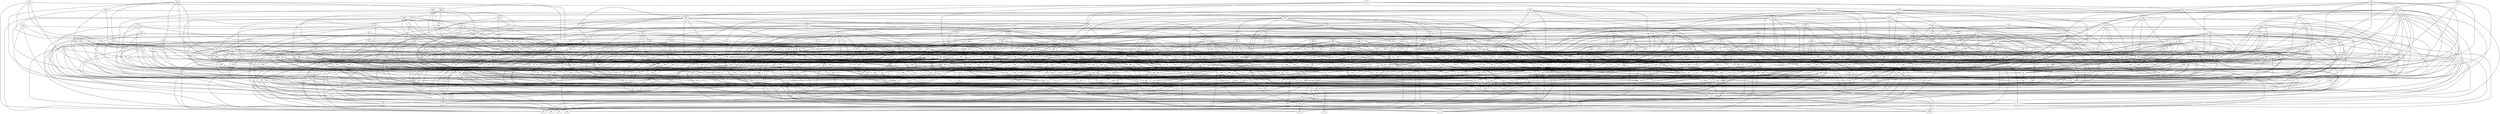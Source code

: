 /* Created by igraph 0.7.0 */
graph {
  0;
  1;
  2;
  3;
  4;
  5;
  6;
  7;
  8;
  9;
  10;
  11;
  12;
  13;
  14;
  15;
  16;
  17;
  18;
  19;
  20;
  21;
  22;
  23;
  24;
  25;
  26;
  27;
  28;
  29;
  30;
  31;
  32;
  33;
  34;
  35;
  36;
  37;
  38;
  39;
  40;
  41;
  42;
  43;
  44;
  45;
  46;
  47;
  48;
  49;
  50;
  51;
  52;
  53;
  54;
  55;
  56;
  57;
  58;
  59;
  60;
  61;
  62;
  63;
  64;
  65;
  66;
  67;
  68;
  69;
  70;
  71;
  72;
  73;
  74;
  75;
  76;
  77;
  78;
  79;
  80;
  81;
  82;
  83;
  84;
  85;
  86;
  87;
  88;
  89;
  90;
  91;
  92;
  93;
  94;
  95;
  96;
  97;
  98;
  99;
  100;
  101;
  102;
  103;
  104;
  105;
  106;
  107;
  108;
  109;
  110;
  111;
  112;
  113;
  114;
  115;
  116;
  117;
  118;
  119;
  120;
  121;
  122;
  123;
  124;
  125;
  126;
  127;
  128;
  129;
  130;
  131;
  132;
  133;
  134;
  135;
  136;
  137;
  138;
  139;
  140;
  141;
  142;
  143;
  144;
  145;
  146;
  147;
  148;
  149;
  150;
  151;
  152;
  153;
  154;
  155;
  156;
  157;
  158;
  159;
  160;
  161;
  162;
  163;
  164;
  165;
  166;
  167;
  168;
  169;
  170;
  171;
  172;
  173;
  174;
  175;
  176;
  177;
  178;
  179;
  180;
  181;
  182;
  183;
  184;
  185;
  186;
  187;
  188;
  189;
  190;
  191;
  192;
  193;
  194;
  195;
  196;
  197;
  198;
  199;
  200;
  201;
  202;
  203;
  204;
  205;
  206;
  207;
  208;
  209;
  210;
  211;
  212;
  213;
  214;
  215;
  216;
  217;
  218;
  219;
  220;
  221;
  222;
  223;
  224;
  225;
  226;
  227;
  228;
  229;
  230;
  231;
  232;
  233;
  234;
  235;
  236;
  237;
  238;
  239;
  240;
  241;
  242;
  243;
  244;
  245;
  246;
  247;
  248;
  249;
  250;
  251;
  252;
  253;
  254;
  255;
  256;
  257;
  258;
  259;
  260;
  261;
  262;
  263;
  264;
  265;
  266;
  267;
  268;
  269;
  270;
  271;
  272;
  273;
  274;
  275;
  276;
  277;
  278;
  279;
  280;
  281;
  282;
  283;
  284;
  285;
  286;
  287;
  288;
  289;
  290;
  291;
  292;
  293;
  294;
  295;
  296;
  297;
  298;
  299;
  300;
  301;
  302;
  303;
  304;
  305;
  306;
  307;
  308;
  309;
  310;
  311;
  312;
  313;
  314;
  315;
  316;
  317;
  318;
  319;
  320;
  321;
  322;
  323;
  324;
  325;
  326;
  327;
  328;
  329;
  330;
  331;
  332;
  333;
  334;
  335;
  336;
  337;
  338;
  339;
  340;
  341;
  342;
  343;
  344;
  345;
  346;
  347;
  348;
  349;
  350;
  351;
  352;
  353;
  354;
  355;
  356;
  357;
  358;
  359;
  360;
  361;
  362;
  363;
  364;
  365;
  366;
  367;
  368;
  369;
  370;
  371;
  372;
  373;
  374;
  375;
  376;
  377;
  378;
  379;
  380;
  381;
  382;
  383;
  384;
  385;
  386;
  387;
  388;
  389;
  390;
  391;
  392;
  393;
  394;
  395;
  396;
  397;
  398;
  399;
  400;
  401;
  402;
  403;
  404;
  405;
  406;
  407;
  408;
  409;
  410;
  411;
  412;
  413;
  414;
  415;
  416;
  417;
  418;
  419;
  420;
  421;
  422;
  423;
  424;
  425;
  426;
  427;
  428;
  429;
  430;
  431;
  432;
  433;
  434;
  435;
  436;
  437;
  438;
  439;
  440;
  441;
  442;
  443;
  444;
  445;
  446;
  447;
  448;
  449;
  450;
  451;
  452;
  453;
  454;
  455;
  456;
  457;
  458;
  459;
  460;
  461;
  462;
  463;
  464;
  465;
  466;
  467;
  468;
  469;
  470;
  471;
  472;
  473;
  474;
  475;
  476;
  477;
  478;
  479;
  480;
  481;
  482;
  483;
  484;
  485;
  486;
  487;
  488;
  489;
  490;
  491;
  492;
  493;
  494;
  495;
  496;
  497;
  498;
  499;

  38 -- 0;
  82 -- 0;
  114 -- 0;
  133 -- 0;
  161 -- 0;
  224 -- 0;
  284 -- 0;
  295 -- 0;
  304 -- 0;
  62 -- 1;
  174 -- 1;
  241 -- 1;
  283 -- 1;
  333 -- 1;
  370 -- 1;
  73 -- 2;
  242 -- 2;
  302 -- 2;
  381 -- 2;
  383 -- 2;
  458 -- 2;
  480 -- 2;
  492 -- 2;
  8 -- 3;
  87 -- 3;
  223 -- 3;
  230 -- 3;
  387 -- 3;
  454 -- 3;
  483 -- 3;
  188 -- 4;
  222 -- 4;
  377 -- 4;
  417 -- 4;
  449 -- 4;
  96 -- 5;
  221 -- 5;
  253 -- 5;
  272 -- 5;
  320 -- 5;
  343 -- 5;
  498 -- 5;
  148 -- 6;
  336 -- 6;
  375 -- 6;
  396 -- 6;
  433 -- 6;
  463 -- 6;
  235 -- 7;
  304 -- 7;
  391 -- 7;
  399 -- 7;
  23 -- 8;
  28 -- 8;
  45 -- 8;
  132 -- 8;
  154 -- 8;
  170 -- 8;
  234 -- 8;
  333 -- 8;
  385 -- 8;
  390 -- 8;
  245 -- 9;
  396 -- 9;
  69 -- 10;
  234 -- 10;
  303 -- 10;
  315 -- 10;
  450 -- 10;
  243 -- 11;
  269 -- 11;
  276 -- 11;
  326 -- 11;
  350 -- 11;
  104 -- 12;
  240 -- 12;
  255 -- 12;
  281 -- 12;
  361 -- 12;
  418 -- 12;
  15 -- 13;
  97 -- 13;
  101 -- 13;
  123 -- 13;
  303 -- 13;
  401 -- 13;
  490 -- 13;
  87 -- 14;
  101 -- 14;
  164 -- 14;
  355 -- 14;
  390 -- 14;
  413 -- 14;
  449 -- 14;
  469 -- 14;
  499 -- 14;
  31 -- 15;
  45 -- 15;
  184 -- 15;
  264 -- 15;
  308 -- 15;
  319 -- 15;
  391 -- 15;
  443 -- 15;
  496 -- 15;
  132 -- 16;
  154 -- 16;
  278 -- 16;
  383 -- 16;
  393 -- 16;
  470 -- 16;
  20 -- 17;
  280 -- 17;
  301 -- 17;
  341 -- 17;
  439 -- 17;
  115 -- 18;
  184 -- 18;
  201 -- 18;
  283 -- 18;
  297 -- 18;
  460 -- 18;
  471 -- 18;
  83 -- 19;
  87 -- 19;
  146 -- 19;
  303 -- 19;
  367 -- 19;
  377 -- 19;
  42 -- 20;
  165 -- 20;
  170 -- 20;
  216 -- 20;
  261 -- 20;
  275 -- 20;
  276 -- 20;
  265 -- 21;
  325 -- 21;
  326 -- 21;
  71 -- 22;
  74 -- 22;
  297 -- 22;
  37 -- 23;
  107 -- 23;
  209 -- 23;
  319 -- 23;
  321 -- 23;
  370 -- 23;
  375 -- 23;
  377 -- 23;
  69 -- 24;
  204 -- 24;
  341 -- 24;
  119 -- 25;
  194 -- 25;
  255 -- 25;
  312 -- 25;
  122 -- 26;
  135 -- 26;
  239 -- 26;
  299 -- 26;
  342 -- 26;
  403 -- 26;
  71 -- 27;
  125 -- 27;
  306 -- 27;
  365 -- 27;
  380 -- 27;
  477 -- 27;
  209 -- 28;
  281 -- 28;
  98 -- 29;
  269 -- 29;
  360 -- 29;
  265 -- 30;
  349 -- 30;
  354 -- 30;
  458 -- 30;
  499 -- 30;
  87 -- 31;
  169 -- 31;
  248 -- 31;
  308 -- 31;
  374 -- 31;
  430 -- 31;
  111 -- 32;
  113 -- 32;
  200 -- 32;
  267 -- 32;
  370 -- 32;
  410 -- 32;
  445 -- 32;
  453 -- 32;
  71 -- 33;
  99 -- 33;
  127 -- 33;
  346 -- 33;
  463 -- 33;
  464 -- 33;
  118 -- 34;
  125 -- 34;
  176 -- 34;
  255 -- 34;
  328 -- 34;
  474 -- 34;
  482 -- 34;
  123 -- 35;
  134 -- 35;
  353 -- 35;
  355 -- 35;
  451 -- 35;
  124 -- 36;
  218 -- 36;
  312 -- 36;
  375 -- 36;
  77 -- 37;
  191 -- 37;
  252 -- 37;
  280 -- 37;
  43 -- 38;
  128 -- 38;
  141 -- 38;
  238 -- 38;
  299 -- 38;
  309 -- 38;
  384 -- 38;
  52 -- 39;
  55 -- 39;
  58 -- 39;
  85 -- 39;
  126 -- 39;
  165 -- 39;
  233 -- 39;
  305 -- 39;
  439 -- 39;
  87 -- 40;
  183 -- 40;
  243 -- 40;
  281 -- 40;
  314 -- 40;
  367 -- 40;
  370 -- 40;
  450 -- 40;
  463 -- 40;
  110 -- 41;
  189 -- 41;
  340 -- 41;
  424 -- 41;
  494 -- 41;
  221 -- 42;
  228 -- 42;
  229 -- 42;
  285 -- 42;
  327 -- 42;
  417 -- 42;
  54 -- 43;
  224 -- 43;
  370 -- 43;
  416 -- 43;
  96 -- 44;
  119 -- 44;
  127 -- 44;
  163 -- 44;
  228 -- 44;
  234 -- 44;
  314 -- 44;
  325 -- 44;
  388 -- 44;
  427 -- 44;
  476 -- 44;
  188 -- 45;
  293 -- 45;
  327 -- 45;
  357 -- 45;
  385 -- 45;
  439 -- 45;
  341 -- 46;
  150 -- 47;
  135 -- 48;
  164 -- 48;
  225 -- 48;
  248 -- 48;
  414 -- 48;
  101 -- 49;
  119 -- 49;
  357 -- 49;
  369 -- 49;
  385 -- 49;
  391 -- 49;
  176 -- 50;
  256 -- 50;
  265 -- 50;
  142 -- 51;
  185 -- 51;
  217 -- 51;
  228 -- 51;
  254 -- 51;
  481 -- 51;
  74 -- 52;
  134 -- 52;
  145 -- 52;
  176 -- 52;
  232 -- 52;
  357 -- 52;
  360 -- 52;
  385 -- 52;
  427 -- 52;
  469 -- 52;
  266 -- 53;
  269 -- 53;
  324 -- 53;
  432 -- 53;
  463 -- 53;
  55 -- 54;
  205 -- 54;
  211 -- 54;
  482 -- 54;
  499 -- 54;
  201 -- 55;
  221 -- 55;
  411 -- 55;
  416 -- 55;
  440 -- 55;
  468 -- 55;
  155 -- 56;
  220 -- 56;
  380 -- 56;
  489 -- 56;
  490 -- 56;
  139 -- 57;
  168 -- 57;
  194 -- 57;
  253 -- 57;
  358 -- 57;
  414 -- 57;
  455 -- 57;
  91 -- 58;
  158 -- 58;
  284 -- 58;
  371 -- 58;
  394 -- 58;
  459 -- 58;
  143 -- 59;
  154 -- 59;
  277 -- 59;
  62 -- 60;
  89 -- 60;
  326 -- 60;
  331 -- 60;
  376 -- 60;
  158 -- 61;
  484 -- 61;
  144 -- 62;
  276 -- 62;
  359 -- 62;
  389 -- 62;
  392 -- 62;
  248 -- 63;
  324 -- 63;
  343 -- 63;
  400 -- 63;
  237 -- 64;
  279 -- 64;
  294 -- 64;
  479 -- 64;
  114 -- 65;
  132 -- 65;
  231 -- 65;
  420 -- 65;
  93 -- 66;
  119 -- 66;
  152 -- 66;
  306 -- 66;
  407 -- 66;
  281 -- 67;
  323 -- 67;
  333 -- 67;
  373 -- 67;
  367 -- 68;
  498 -- 68;
  98 -- 69;
  104 -- 69;
  178 -- 69;
  215 -- 69;
  376 -- 69;
  434 -- 69;
  459 -- 69;
  497 -- 69;
  125 -- 70;
  243 -- 70;
  441 -- 70;
  126 -- 71;
  192 -- 71;
  209 -- 71;
  269 -- 71;
  327 -- 71;
  341 -- 71;
  433 -- 71;
  224 -- 72;
  250 -- 72;
  279 -- 72;
  311 -- 72;
  395 -- 72;
  469 -- 72;
  85 -- 73;
  146 -- 73;
  161 -- 73;
  103 -- 74;
  202 -- 74;
  220 -- 74;
  341 -- 74;
  495 -- 74;
  180 -- 75;
  351 -- 75;
  474 -- 75;
  208 -- 76;
  252 -- 76;
  300 -- 76;
  376 -- 76;
  379 -- 76;
  171 -- 77;
  275 -- 77;
  306 -- 77;
  372 -- 77;
  418 -- 77;
  114 -- 78;
  213 -- 78;
  285 -- 78;
  310 -- 78;
  361 -- 78;
  362 -- 78;
  364 -- 78;
  378 -- 78;
  414 -- 78;
  437 -- 78;
  113 -- 79;
  227 -- 79;
  249 -- 79;
  283 -- 79;
  365 -- 79;
  386 -- 79;
  401 -- 79;
  485 -- 79;
  184 -- 80;
  264 -- 80;
  276 -- 80;
  362 -- 80;
  375 -- 80;
  427 -- 80;
  458 -- 80;
  148 -- 81;
  138 -- 82;
  210 -- 82;
  349 -- 82;
  365 -- 82;
  463 -- 82;
  246 -- 83;
  313 -- 83;
  480 -- 83;
  489 -- 83;
  242 -- 84;
  378 -- 84;
  103 -- 85;
  159 -- 85;
  243 -- 85;
  265 -- 85;
  304 -- 85;
  311 -- 85;
  168 -- 86;
  180 -- 86;
  330 -- 86;
  350 -- 86;
  370 -- 86;
  385 -- 86;
  482 -- 86;
  499 -- 86;
  105 -- 87;
  295 -- 87;
  352 -- 87;
  402 -- 87;
  105 -- 88;
  255 -- 88;
  279 -- 88;
  430 -- 88;
  181 -- 89;
  188 -- 89;
  277 -- 89;
  283 -- 89;
  327 -- 89;
  364 -- 89;
  410 -- 89;
  437 -- 89;
  459 -- 89;
  165 -- 90;
  169 -- 90;
  238 -- 90;
  365 -- 90;
  142 -- 91;
  188 -- 91;
  321 -- 91;
  331 -- 91;
  339 -- 91;
  370 -- 91;
  444 -- 91;
  98 -- 92;
  185 -- 92;
  399 -- 92;
  410 -- 92;
  412 -- 92;
  461 -- 92;
  371 -- 93;
  485 -- 93;
  153 -- 94;
  157 -- 94;
  179 -- 94;
  273 -- 94;
  299 -- 94;
  365 -- 94;
  162 -- 95;
  176 -- 95;
  291 -- 95;
  382 -- 95;
  129 -- 96;
  252 -- 96;
  300 -- 96;
  306 -- 96;
  366 -- 96;
  486 -- 96;
  192 -- 97;
  438 -- 97;
  466 -- 97;
  147 -- 98;
  259 -- 98;
  402 -- 99;
  466 -- 99;
  471 -- 99;
  117 -- 100;
  130 -- 100;
  161 -- 100;
  261 -- 100;
  445 -- 100;
  174 -- 101;
  213 -- 101;
  328 -- 101;
  152 -- 102;
  183 -- 102;
  383 -- 102;
  410 -- 102;
  478 -- 102;
  138 -- 103;
  232 -- 103;
  252 -- 103;
  184 -- 104;
  202 -- 104;
  228 -- 104;
  300 -- 104;
  405 -- 104;
  123 -- 105;
  163 -- 105;
  208 -- 105;
  303 -- 105;
  329 -- 105;
  119 -- 106;
  196 -- 106;
  210 -- 106;
  329 -- 106;
  397 -- 106;
  459 -- 106;
  139 -- 107;
  219 -- 107;
  232 -- 107;
  235 -- 107;
  265 -- 107;
  327 -- 107;
  388 -- 107;
  456 -- 107;
  465 -- 107;
  491 -- 107;
  253 -- 108;
  374 -- 108;
  378 -- 108;
  493 -- 108;
  130 -- 109;
  142 -- 109;
  172 -- 109;
  276 -- 109;
  461 -- 109;
  488 -- 109;
  141 -- 110;
  179 -- 110;
  280 -- 110;
  299 -- 110;
  345 -- 110;
  146 -- 111;
  214 -- 111;
  224 -- 111;
  465 -- 111;
  477 -- 111;
  120 -- 112;
  376 -- 112;
  471 -- 112;
  197 -- 113;
  235 -- 113;
  378 -- 113;
  440 -- 113;
  127 -- 114;
  137 -- 114;
  315 -- 114;
  464 -- 114;
  225 -- 115;
  226 -- 115;
  257 -- 115;
  306 -- 115;
  325 -- 115;
  489 -- 115;
  357 -- 116;
  140 -- 117;
  236 -- 117;
  283 -- 117;
  321 -- 117;
  133 -- 118;
  161 -- 118;
  429 -- 118;
  441 -- 118;
  161 -- 119;
  173 -- 119;
  193 -- 119;
  200 -- 119;
  320 -- 119;
  358 -- 119;
  437 -- 120;
  226 -- 121;
  232 -- 121;
  236 -- 121;
  295 -- 121;
  432 -- 121;
  442 -- 121;
  443 -- 121;
  188 -- 122;
  303 -- 122;
  344 -- 122;
  358 -- 122;
  253 -- 123;
  376 -- 123;
  412 -- 123;
  203 -- 124;
  338 -- 124;
  350 -- 124;
  495 -- 124;
  139 -- 125;
  190 -- 125;
  199 -- 125;
  276 -- 125;
  348 -- 125;
  429 -- 125;
  477 -- 125;
  232 -- 126;
  318 -- 126;
  389 -- 126;
  392 -- 126;
  430 -- 126;
  437 -- 126;
  480 -- 126;
  333 -- 127;
  388 -- 127;
  249 -- 128;
  364 -- 128;
  443 -- 128;
  491 -- 128;
  136 -- 129;
  146 -- 129;
  149 -- 129;
  176 -- 129;
  337 -- 129;
  448 -- 129;
  210 -- 130;
  350 -- 130;
  395 -- 130;
  311 -- 131;
  370 -- 131;
  147 -- 132;
  186 -- 132;
  268 -- 132;
  278 -- 132;
  416 -- 132;
  421 -- 132;
  152 -- 133;
  220 -- 133;
  333 -- 133;
  405 -- 133;
  428 -- 133;
  215 -- 134;
  293 -- 134;
  340 -- 134;
  409 -- 134;
  195 -- 135;
  197 -- 135;
  269 -- 135;
  301 -- 135;
  311 -- 135;
  318 -- 135;
  325 -- 135;
  492 -- 135;
  267 -- 136;
  336 -- 136;
  151 -- 137;
  179 -- 137;
  294 -- 137;
  419 -- 137;
  210 -- 138;
  364 -- 138;
  404 -- 138;
  437 -- 138;
  272 -- 139;
  276 -- 139;
  337 -- 139;
  402 -- 139;
  447 -- 139;
  461 -- 139;
  259 -- 140;
  154 -- 141;
  243 -- 141;
  278 -- 141;
  341 -- 141;
  371 -- 141;
  419 -- 141;
  459 -- 141;
  465 -- 141;
  485 -- 141;
  394 -- 142;
  380 -- 143;
  435 -- 143;
  188 -- 144;
  226 -- 144;
  259 -- 144;
  313 -- 144;
  338 -- 144;
  364 -- 144;
  480 -- 144;
  172 -- 145;
  218 -- 145;
  258 -- 145;
  327 -- 145;
  364 -- 145;
  405 -- 145;
  368 -- 146;
  435 -- 146;
  160 -- 147;
  334 -- 147;
  279 -- 148;
  327 -- 148;
  224 -- 149;
  249 -- 149;
  420 -- 149;
  425 -- 149;
  161 -- 150;
  250 -- 150;
  331 -- 150;
  353 -- 150;
  358 -- 150;
  487 -- 150;
  232 -- 151;
  362 -- 151;
  363 -- 151;
  488 -- 151;
  302 -- 152;
  357 -- 152;
  375 -- 152;
  485 -- 152;
  244 -- 153;
  412 -- 153;
  429 -- 153;
  464 -- 153;
  496 -- 153;
  174 -- 154;
  228 -- 154;
  375 -- 154;
  473 -- 154;
  275 -- 155;
  313 -- 155;
  481 -- 155;
  178 -- 156;
  299 -- 156;
  325 -- 156;
  405 -- 156;
  455 -- 157;
  169 -- 158;
  204 -- 159;
  227 -- 159;
  275 -- 159;
  423 -- 159;
  207 -- 160;
  274 -- 160;
  341 -- 160;
  399 -- 160;
  468 -- 160;
  488 -- 160;
  177 -- 161;
  182 -- 161;
  350 -- 161;
  375 -- 161;
  442 -- 161;
  459 -- 161;
  499 -- 161;
  275 -- 162;
  444 -- 162;
  452 -- 162;
  221 -- 163;
  256 -- 163;
  475 -- 163;
  494 -- 163;
  172 -- 164;
  249 -- 164;
  363 -- 164;
  419 -- 164;
  467 -- 164;
  255 -- 165;
  277 -- 165;
  278 -- 165;
  329 -- 165;
  412 -- 165;
  429 -- 165;
  404 -- 166;
  428 -- 167;
  367 -- 168;
  412 -- 168;
  438 -- 168;
  496 -- 168;
  323 -- 169;
  363 -- 169;
  469 -- 169;
  479 -- 169;
  245 -- 170;
  260 -- 170;
  270 -- 170;
  310 -- 170;
  383 -- 170;
  493 -- 170;
  228 -- 171;
  375 -- 171;
  486 -- 171;
  259 -- 172;
  304 -- 172;
  181 -- 173;
  191 -- 173;
  234 -- 173;
  327 -- 173;
  333 -- 173;
  465 -- 173;
  194 -- 174;
  221 -- 174;
  303 -- 174;
  338 -- 174;
  398 -- 174;
  205 -- 175;
  379 -- 175;
  184 -- 176;
  200 -- 176;
  213 -- 176;
  284 -- 176;
  411 -- 176;
  469 -- 176;
  474 -- 176;
  186 -- 177;
  245 -- 177;
  389 -- 177;
  401 -- 177;
  466 -- 177;
  498 -- 177;
  337 -- 178;
  470 -- 178;
  238 -- 179;
  301 -- 179;
  371 -- 179;
  379 -- 179;
  385 -- 179;
  458 -- 179;
  390 -- 180;
  475 -- 181;
  188 -- 182;
  224 -- 182;
  239 -- 182;
  474 -- 182;
  487 -- 182;
  212 -- 183;
  344 -- 183;
  416 -- 183;
  252 -- 184;
  267 -- 184;
  408 -- 184;
  463 -- 184;
  494 -- 185;
  213 -- 186;
  379 -- 186;
  310 -- 187;
  388 -- 187;
  491 -- 187;
  227 -- 188;
  313 -- 188;
  401 -- 188;
  470 -- 189;
  291 -- 190;
  351 -- 190;
  357 -- 190;
  380 -- 190;
  245 -- 191;
  253 -- 191;
  300 -- 191;
  390 -- 191;
  457 -- 191;
  312 -- 192;
  398 -- 192;
  211 -- 193;
  240 -- 193;
  287 -- 193;
  324 -- 193;
  405 -- 193;
  480 -- 193;
  397 -- 194;
  404 -- 194;
  236 -- 195;
  255 -- 195;
  282 -- 195;
  340 -- 195;
  223 -- 196;
  357 -- 196;
  416 -- 196;
  467 -- 196;
  348 -- 197;
  492 -- 197;
  294 -- 198;
  352 -- 198;
  288 -- 199;
  357 -- 199;
  221 -- 200;
  252 -- 200;
  257 -- 200;
  282 -- 200;
  288 -- 200;
  450 -- 200;
  459 -- 200;
  475 -- 200;
  330 -- 201;
  364 -- 201;
  212 -- 202;
  280 -- 202;
  389 -- 202;
  454 -- 202;
  238 -- 203;
  383 -- 203;
  452 -- 203;
  419 -- 204;
  484 -- 204;
  247 -- 206;
  307 -- 206;
  445 -- 206;
  283 -- 207;
  319 -- 207;
  327 -- 207;
  334 -- 207;
  339 -- 207;
  406 -- 207;
  493 -- 207;
  280 -- 208;
  355 -- 208;
  360 -- 208;
  398 -- 208;
  280 -- 209;
  378 -- 209;
  438 -- 209;
  478 -- 209;
  234 -- 210;
  454 -- 210;
  389 -- 211;
  232 -- 212;
  268 -- 213;
  330 -- 213;
  360 -- 213;
  365 -- 213;
  415 -- 213;
  483 -- 213;
  492 -- 213;
  231 -- 214;
  243 -- 214;
  334 -- 214;
  223 -- 215;
  285 -- 215;
  301 -- 215;
  356 -- 215;
  410 -- 215;
  336 -- 216;
  490 -- 216;
  269 -- 217;
  347 -- 217;
  368 -- 217;
  423 -- 217;
  240 -- 218;
  267 -- 218;
  347 -- 218;
  348 -- 218;
  320 -- 219;
  417 -- 219;
  480 -- 219;
  405 -- 221;
  422 -- 221;
  467 -- 221;
  290 -- 222;
  296 -- 222;
  309 -- 222;
  311 -- 222;
  330 -- 222;
  410 -- 222;
  425 -- 222;
  245 -- 223;
  254 -- 223;
  367 -- 223;
  409 -- 223;
  264 -- 224;
  352 -- 224;
  485 -- 224;
  246 -- 225;
  292 -- 225;
  294 -- 225;
  474 -- 225;
  335 -- 226;
  370 -- 226;
  388 -- 226;
  425 -- 226;
  431 -- 226;
  433 -- 226;
  461 -- 226;
  478 -- 226;
  448 -- 227;
  259 -- 228;
  341 -- 228;
  360 -- 228;
  415 -- 228;
  252 -- 229;
  403 -- 229;
  276 -- 230;
  312 -- 230;
  336 -- 230;
  366 -- 230;
  291 -- 231;
  410 -- 231;
  452 -- 232;
  238 -- 233;
  322 -- 233;
  456 -- 233;
  474 -- 234;
  483 -- 234;
  251 -- 235;
  315 -- 235;
  369 -- 235;
  408 -- 235;
  255 -- 236;
  364 -- 236;
  260 -- 237;
  411 -- 237;
  339 -- 238;
  425 -- 238;
  431 -- 238;
  432 -- 238;
  442 -- 238;
  498 -- 238;
  240 -- 239;
  266 -- 239;
  329 -- 239;
  381 -- 239;
  465 -- 239;
  372 -- 240;
  393 -- 240;
  399 -- 240;
  495 -- 240;
  284 -- 241;
  293 -- 241;
  309 -- 241;
  448 -- 241;
  452 -- 241;
  471 -- 241;
  291 -- 242;
  343 -- 242;
  368 -- 242;
  297 -- 244;
  438 -- 244;
  342 -- 246;
  307 -- 247;
  274 -- 248;
  280 -- 248;
  324 -- 249;
  350 -- 249;
  397 -- 249;
  387 -- 250;
  406 -- 250;
  410 -- 250;
  463 -- 250;
  499 -- 250;
  345 -- 251;
  423 -- 251;
  437 -- 251;
  444 -- 251;
  277 -- 252;
  354 -- 252;
  398 -- 252;
  426 -- 252;
  492 -- 252;
  355 -- 253;
  434 -- 253;
  453 -- 253;
  326 -- 254;
  367 -- 254;
  401 -- 254;
  424 -- 254;
  479 -- 254;
  276 -- 255;
  380 -- 255;
  345 -- 256;
  349 -- 256;
  373 -- 256;
  472 -- 256;
  479 -- 256;
  260 -- 257;
  348 -- 257;
  414 -- 257;
  498 -- 257;
  268 -- 258;
  385 -- 258;
  459 -- 258;
  352 -- 260;
  432 -- 260;
  441 -- 260;
  474 -- 260;
  433 -- 261;
  457 -- 261;
  286 -- 262;
  354 -- 262;
  383 -- 262;
  426 -- 262;
  265 -- 263;
  410 -- 263;
  424 -- 263;
  434 -- 263;
  272 -- 264;
  447 -- 264;
  296 -- 265;
  303 -- 265;
  267 -- 266;
  281 -- 266;
  347 -- 266;
  460 -- 266;
  480 -- 266;
  293 -- 267;
  304 -- 267;
  343 -- 267;
  373 -- 267;
  400 -- 267;
  363 -- 268;
  421 -- 268;
  368 -- 269;
  390 -- 269;
  448 -- 269;
  303 -- 270;
  365 -- 270;
  377 -- 270;
  447 -- 270;
  394 -- 271;
  414 -- 271;
  458 -- 271;
  297 -- 272;
  337 -- 272;
  459 -- 272;
  346 -- 273;
  352 -- 273;
  447 -- 273;
  283 -- 274;
  474 -- 275;
  280 -- 276;
  480 -- 276;
  346 -- 277;
  380 -- 277;
  407 -- 277;
  440 -- 277;
  295 -- 278;
  368 -- 278;
  392 -- 278;
  288 -- 279;
  369 -- 279;
  455 -- 279;
  283 -- 280;
  314 -- 280;
  342 -- 280;
  366 -- 280;
  414 -- 280;
  321 -- 281;
  364 -- 281;
  420 -- 281;
  323 -- 282;
  302 -- 283;
  381 -- 283;
  388 -- 283;
  428 -- 283;
  442 -- 283;
  484 -- 283;
  493 -- 283;
  413 -- 285;
  424 -- 285;
  323 -- 286;
  328 -- 286;
  358 -- 286;
  362 -- 287;
  399 -- 287;
  406 -- 287;
  416 -- 287;
  464 -- 287;
  357 -- 288;
  297 -- 289;
  307 -- 289;
  438 -- 289;
  450 -- 289;
  291 -- 290;
  294 -- 291;
  366 -- 291;
  399 -- 292;
  436 -- 292;
  352 -- 293;
  358 -- 293;
  412 -- 293;
  414 -- 293;
  420 -- 293;
  297 -- 294;
  328 -- 294;
  346 -- 294;
  395 -- 294;
  382 -- 295;
  432 -- 295;
  330 -- 296;
  349 -- 296;
  421 -- 296;
  422 -- 296;
  434 -- 296;
  448 -- 296;
  487 -- 296;
  385 -- 297;
  351 -- 298;
  369 -- 298;
  408 -- 298;
  435 -- 298;
  455 -- 298;
  496 -- 298;
  305 -- 299;
  366 -- 299;
  407 -- 299;
  498 -- 299;
  340 -- 300;
  375 -- 300;
  402 -- 300;
  311 -- 301;
  361 -- 301;
  370 -- 301;
  329 -- 302;
  489 -- 302;
  353 -- 303;
  307 -- 304;
  372 -- 304;
  478 -- 304;
  339 -- 305;
  359 -- 305;
  383 -- 305;
  410 -- 305;
  345 -- 306;
  363 -- 306;
  454 -- 306;
  322 -- 307;
  431 -- 307;
  494 -- 307;
  460 -- 308;
  340 -- 309;
  494 -- 310;
  380 -- 311;
  357 -- 312;
  403 -- 313;
  329 -- 314;
  348 -- 314;
  412 -- 314;
  442 -- 314;
  323 -- 315;
  451 -- 315;
  489 -- 315;
  340 -- 316;
  355 -- 316;
  409 -- 317;
  368 -- 318;
  403 -- 318;
  435 -- 318;
  343 -- 319;
  369 -- 319;
  418 -- 319;
  415 -- 320;
  424 -- 320;
  474 -- 320;
  374 -- 321;
  464 -- 321;
  469 -- 321;
  478 -- 321;
  350 -- 322;
  351 -- 322;
  370 -- 322;
  412 -- 322;
  445 -- 323;
  449 -- 323;
  480 -- 323;
  496 -- 323;
  354 -- 324;
  414 -- 324;
  420 -- 324;
  422 -- 324;
  359 -- 325;
  405 -- 325;
  469 -- 325;
  389 -- 326;
  404 -- 326;
  428 -- 327;
  376 -- 329;
  399 -- 329;
  422 -- 329;
  445 -- 329;
  380 -- 330;
  437 -- 331;
  480 -- 331;
  371 -- 332;
  420 -- 332;
  436 -- 332;
  487 -- 332;
  375 -- 333;
  412 -- 334;
  376 -- 335;
  404 -- 335;
  486 -- 335;
  493 -- 336;
  436 -- 337;
  350 -- 338;
  497 -- 338;
  485 -- 339;
  399 -- 340;
  416 -- 340;
  398 -- 341;
  363 -- 342;
  428 -- 342;
  430 -- 342;
  452 -- 342;
  486 -- 342;
  482 -- 343;
  377 -- 344;
  393 -- 344;
  414 -- 345;
  420 -- 345;
  428 -- 348;
  394 -- 349;
  454 -- 350;
  475 -- 350;
  355 -- 351;
  461 -- 351;
  417 -- 352;
  422 -- 352;
  457 -- 352;
  358 -- 353;
  378 -- 353;
  407 -- 353;
  489 -- 353;
  425 -- 354;
  483 -- 354;
  427 -- 355;
  458 -- 355;
  471 -- 355;
  416 -- 356;
  388 -- 357;
  447 -- 358;
  417 -- 360;
  424 -- 363;
  458 -- 366;
  490 -- 366;
  370 -- 367;
  438 -- 367;
  468 -- 367;
  499 -- 367;
  391 -- 369;
  441 -- 369;
  440 -- 370;
  450 -- 371;
  454 -- 371;
  374 -- 372;
  466 -- 373;
  490 -- 373;
  391 -- 374;
  462 -- 374;
  425 -- 376;
  378 -- 377;
  404 -- 377;
  466 -- 377;
  402 -- 379;
  451 -- 379;
  462 -- 379;
  476 -- 380;
  382 -- 381;
  391 -- 381;
  392 -- 381;
  411 -- 382;
  420 -- 382;
  463 -- 382;
  411 -- 383;
  441 -- 385;
  401 -- 386;
  495 -- 387;
  477 -- 388;
  411 -- 389;
  440 -- 389;
  478 -- 389;
  496 -- 390;
  452 -- 391;
  453 -- 391;
  466 -- 391;
  481 -- 391;
  394 -- 392;
  414 -- 393;
  421 -- 393;
  438 -- 393;
  492 -- 393;
  434 -- 394;
  397 -- 396;
  475 -- 396;
  490 -- 396;
  481 -- 398;
  489 -- 398;
  499 -- 398;
  405 -- 399;
  428 -- 402;
  447 -- 402;
  499 -- 405;
  450 -- 406;
  451 -- 406;
  447 -- 407;
  454 -- 407;
  431 -- 408;
  483 -- 410;
  440 -- 411;
  432 -- 414;
  477 -- 414;
  429 -- 416;
  435 -- 417;
  468 -- 417;
  447 -- 419;
  453 -- 421;
  463 -- 421;
  489 -- 422;
  431 -- 423;
  478 -- 423;
  436 -- 427;
  458 -- 427;
  476 -- 427;
  496 -- 430;
  439 -- 432;
  448 -- 432;
  499 -- 432;
  437 -- 433;
  461 -- 433;
  468 -- 433;
  441 -- 434;
  461 -- 434;
  484 -- 434;
  496 -- 436;
  438 -- 437;
  457 -- 437;
  463 -- 437;
  486 -- 438;
  471 -- 441;
  498 -- 441;
  474 -- 442;
  489 -- 442;
  467 -- 443;
  462 -- 446;
  467 -- 446;
  463 -- 447;
  464 -- 449;
  476 -- 449;
  482 -- 451;
  479 -- 452;
  456 -- 453;
  463 -- 454;
  466 -- 454;
  469 -- 454;
  479 -- 460;
  467 -- 461;
  476 -- 461;
  477 -- 464;
  486 -- 469;
  489 -- 472;
  488 -- 479;
  484 -- 481;
  488 -- 481;
  490 -- 487;
}
